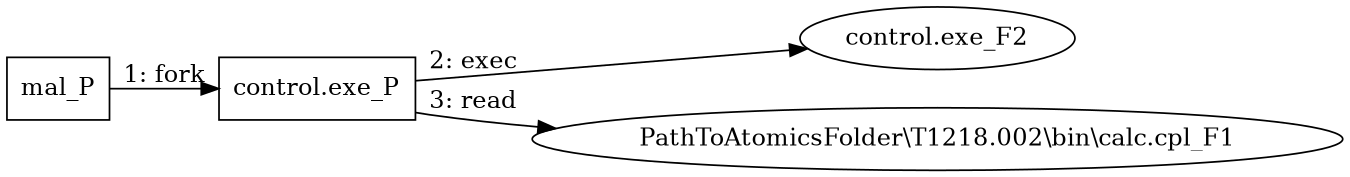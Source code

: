 digraph "T1218.002" {
rankdir="LR"
size="9"
fixedsize="false"
splines="true"
nodesep=0.3
ranksep=0
fontsize=10
overlap="scalexy"
engine= "neato"
	"mal_P" [node_type=Process shape=box]
	"control.exe_P" [node_type=Process shape=box]
	"control.exe_F2" [node_type=File shape=ellipse]
	"PathToAtomicsFolder\\T1218.002\\bin\\calc.cpl_F1" [node_type=File shape=ellipse]
	"mal_P" -> "control.exe_P" [label="1: fork"]
	"control.exe_P" -> "control.exe_F2" [label="2: exec"]
	"control.exe_P" -> "PathToAtomicsFolder\\T1218.002\\bin\\calc.cpl_F1" [label="3: read"]
}
